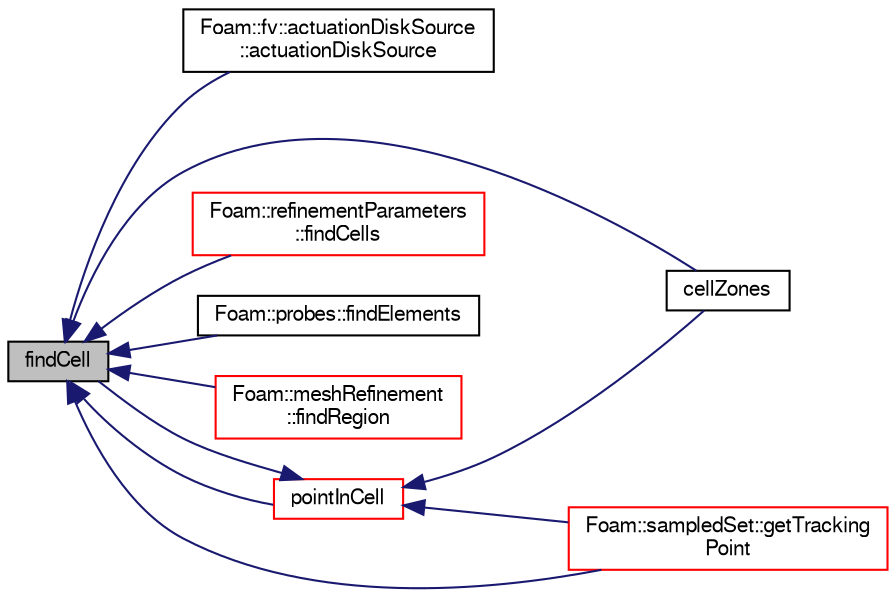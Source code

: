 digraph "findCell"
{
  bgcolor="transparent";
  edge [fontname="FreeSans",fontsize="10",labelfontname="FreeSans",labelfontsize="10"];
  node [fontname="FreeSans",fontsize="10",shape=record];
  rankdir="LR";
  Node30192 [label="findCell",height=0.2,width=0.4,color="black", fillcolor="grey75", style="filled", fontcolor="black"];
  Node30192 -> Node30193 [dir="back",color="midnightblue",fontsize="10",style="solid",fontname="FreeSans"];
  Node30193 [label="Foam::fv::actuationDiskSource\l::actuationDiskSource",height=0.2,width=0.4,color="black",URL="$a23458.html#a37b362abd3d15583b0316dd693708645",tooltip="Construct from components. "];
  Node30192 -> Node30194 [dir="back",color="midnightblue",fontsize="10",style="solid",fontname="FreeSans"];
  Node30194 [label="cellZones",height=0.2,width=0.4,color="black",URL="$a27410.html#a981f3e92ff079e144ef55a4fcb32dfd2",tooltip="Return non-const access to the cellZones. "];
  Node30192 -> Node30195 [dir="back",color="midnightblue",fontsize="10",style="solid",fontname="FreeSans"];
  Node30195 [label="Foam::refinementParameters\l::findCells",height=0.2,width=0.4,color="red",URL="$a24638.html#af2728099813df8ba8e59e0f5e27e8e11",tooltip="Checks that cells are in mesh. Returns cells they are in. "];
  Node30192 -> Node30199 [dir="back",color="midnightblue",fontsize="10",style="solid",fontname="FreeSans"];
  Node30199 [label="Foam::probes::findElements",height=0.2,width=0.4,color="black",URL="$a29266.html#a852f621399b6ee1f3467e69a1d5fe8b4",tooltip="Find cells and faces containing probes. "];
  Node30192 -> Node30200 [dir="back",color="midnightblue",fontsize="10",style="solid",fontname="FreeSans"];
  Node30200 [label="Foam::meshRefinement\l::findRegion",height=0.2,width=0.4,color="red",URL="$a24662.html#ab31250156b2966c21c7dca3eb1dee42f",tooltip="Find region point is in. Uses optional perturbation to re-test. "];
  Node30192 -> Node30208 [dir="back",color="midnightblue",fontsize="10",style="solid",fontname="FreeSans"];
  Node30208 [label="Foam::sampledSet::getTracking\lPoint",height=0.2,width=0.4,color="red",URL="$a29314.html#a998d43bd7fdb8195b9f18f8aa8a93252",tooltip="Calculates start of tracking given samplePt and first boundary. "];
  Node30192 -> Node30214 [dir="back",color="midnightblue",fontsize="10",style="solid",fontname="FreeSans"];
  Node30214 [label="pointInCell",height=0.2,width=0.4,color="red",URL="$a27410.html#a0867f30df00643909280245ea9f26310",tooltip="Is the point in the cell. "];
  Node30214 -> Node30194 [dir="back",color="midnightblue",fontsize="10",style="solid",fontname="FreeSans"];
  Node30214 -> Node30192 [dir="back",color="midnightblue",fontsize="10",style="solid",fontname="FreeSans"];
  Node30214 -> Node30208 [dir="back",color="midnightblue",fontsize="10",style="solid",fontname="FreeSans"];
}
